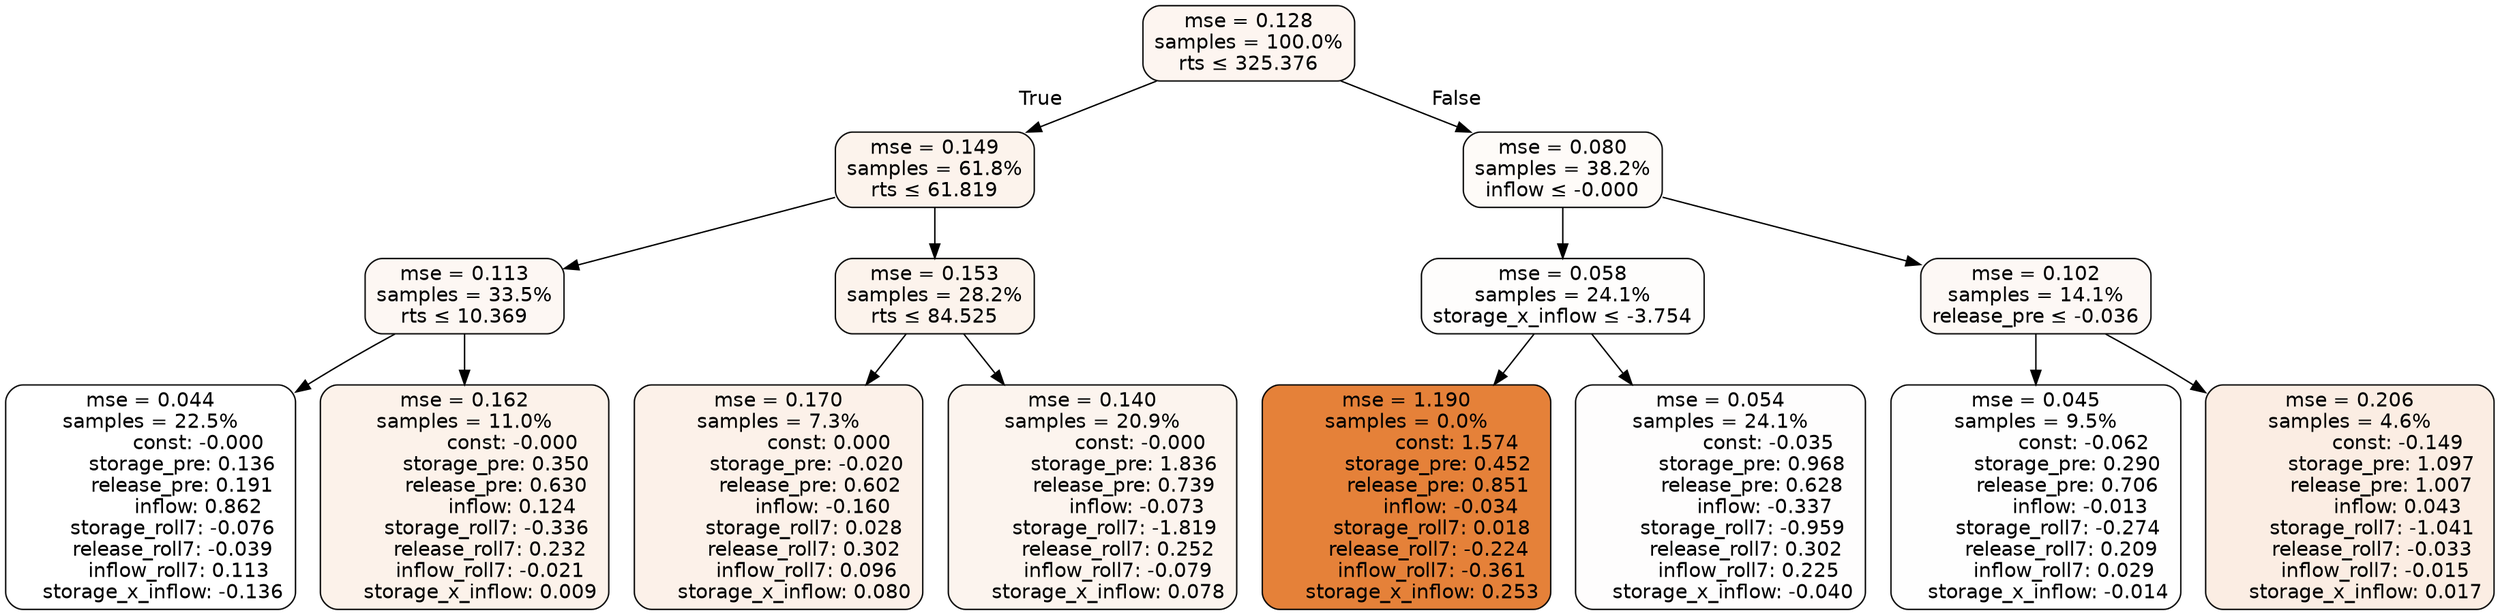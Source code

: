 digraph tree {
bgcolor="transparent"
node [shape=rectangle, style="filled, rounded", color="black", fontname=helvetica] ;
edge [fontname=helvetica] ;
	"0" [label="mse = 0.128
samples = 100.0%
rts &le; 325.376", fillcolor="#fdf5f0"]
	"1" [label="mse = 0.149
samples = 61.8%
rts &le; 61.819", fillcolor="#fcf3ec"]
	"2" [label="mse = 0.113
samples = 33.5%
rts &le; 10.369", fillcolor="#fdf7f3"]
	"3" [label="mse = 0.044
samples = 22.5%
               const: -0.000
          storage_pre: 0.136
          release_pre: 0.191
               inflow: 0.862
       storage_roll7: -0.076
       release_roll7: -0.039
         inflow_roll7: 0.113
    storage_x_inflow: -0.136", fillcolor="#ffffff"]
	"4" [label="mse = 0.162
samples = 11.0%
               const: -0.000
          storage_pre: 0.350
          release_pre: 0.630
               inflow: 0.124
       storage_roll7: -0.336
        release_roll7: 0.232
        inflow_roll7: -0.021
     storage_x_inflow: 0.009", fillcolor="#fcf2ea"]
	"5" [label="mse = 0.153
samples = 28.2%
rts &le; 84.525", fillcolor="#fcf3ec"]
	"6" [label="mse = 0.170
samples = 7.3%
                const: 0.000
         storage_pre: -0.020
          release_pre: 0.602
              inflow: -0.160
        storage_roll7: 0.028
        release_roll7: 0.302
         inflow_roll7: 0.096
     storage_x_inflow: 0.080", fillcolor="#fcf1e9"]
	"7" [label="mse = 0.140
samples = 20.9%
               const: -0.000
          storage_pre: 1.836
          release_pre: 0.739
              inflow: -0.073
       storage_roll7: -1.819
        release_roll7: 0.252
        inflow_roll7: -0.079
     storage_x_inflow: 0.078", fillcolor="#fcf4ee"]
	"8" [label="mse = 0.080
samples = 38.2%
inflow &le; -0.000", fillcolor="#fefbf8"]
	"9" [label="mse = 0.058
samples = 24.1%
storage_x_inflow &le; -3.754", fillcolor="#fefdfc"]
	"10" [label="mse = 1.190
samples = 0.0%
                const: 1.574
          storage_pre: 0.452
          release_pre: 0.851
              inflow: -0.034
        storage_roll7: 0.018
       release_roll7: -0.224
        inflow_roll7: -0.361
     storage_x_inflow: 0.253", fillcolor="#e58139"]
	"11" [label="mse = 0.054
samples = 24.1%
               const: -0.035
          storage_pre: 0.968
          release_pre: 0.628
              inflow: -0.337
       storage_roll7: -0.959
        release_roll7: 0.302
         inflow_roll7: 0.225
    storage_x_inflow: -0.040", fillcolor="#fefdfd"]
	"12" [label="mse = 0.102
samples = 14.1%
release_pre &le; -0.036", fillcolor="#fdf8f5"]
	"13" [label="mse = 0.045
samples = 9.5%
               const: -0.062
          storage_pre: 0.290
          release_pre: 0.706
              inflow: -0.013
       storage_roll7: -0.274
        release_roll7: 0.209
         inflow_roll7: 0.029
    storage_x_inflow: -0.014", fillcolor="#fefefe"]
	"14" [label="mse = 0.206
samples = 4.6%
               const: -0.149
          storage_pre: 1.097
          release_pre: 1.007
               inflow: 0.043
       storage_roll7: -1.041
       release_roll7: -0.033
        inflow_roll7: -0.015
     storage_x_inflow: 0.017", fillcolor="#fbede3"]

	"0" -> "1" [labeldistance=2.5, labelangle=45, headlabel="True"]
	"1" -> "2"
	"2" -> "3"
	"2" -> "4"
	"1" -> "5"
	"5" -> "6"
	"5" -> "7"
	"0" -> "8" [labeldistance=2.5, labelangle=-45, headlabel="False"]
	"8" -> "9"
	"9" -> "10"
	"9" -> "11"
	"8" -> "12"
	"12" -> "13"
	"12" -> "14"
}